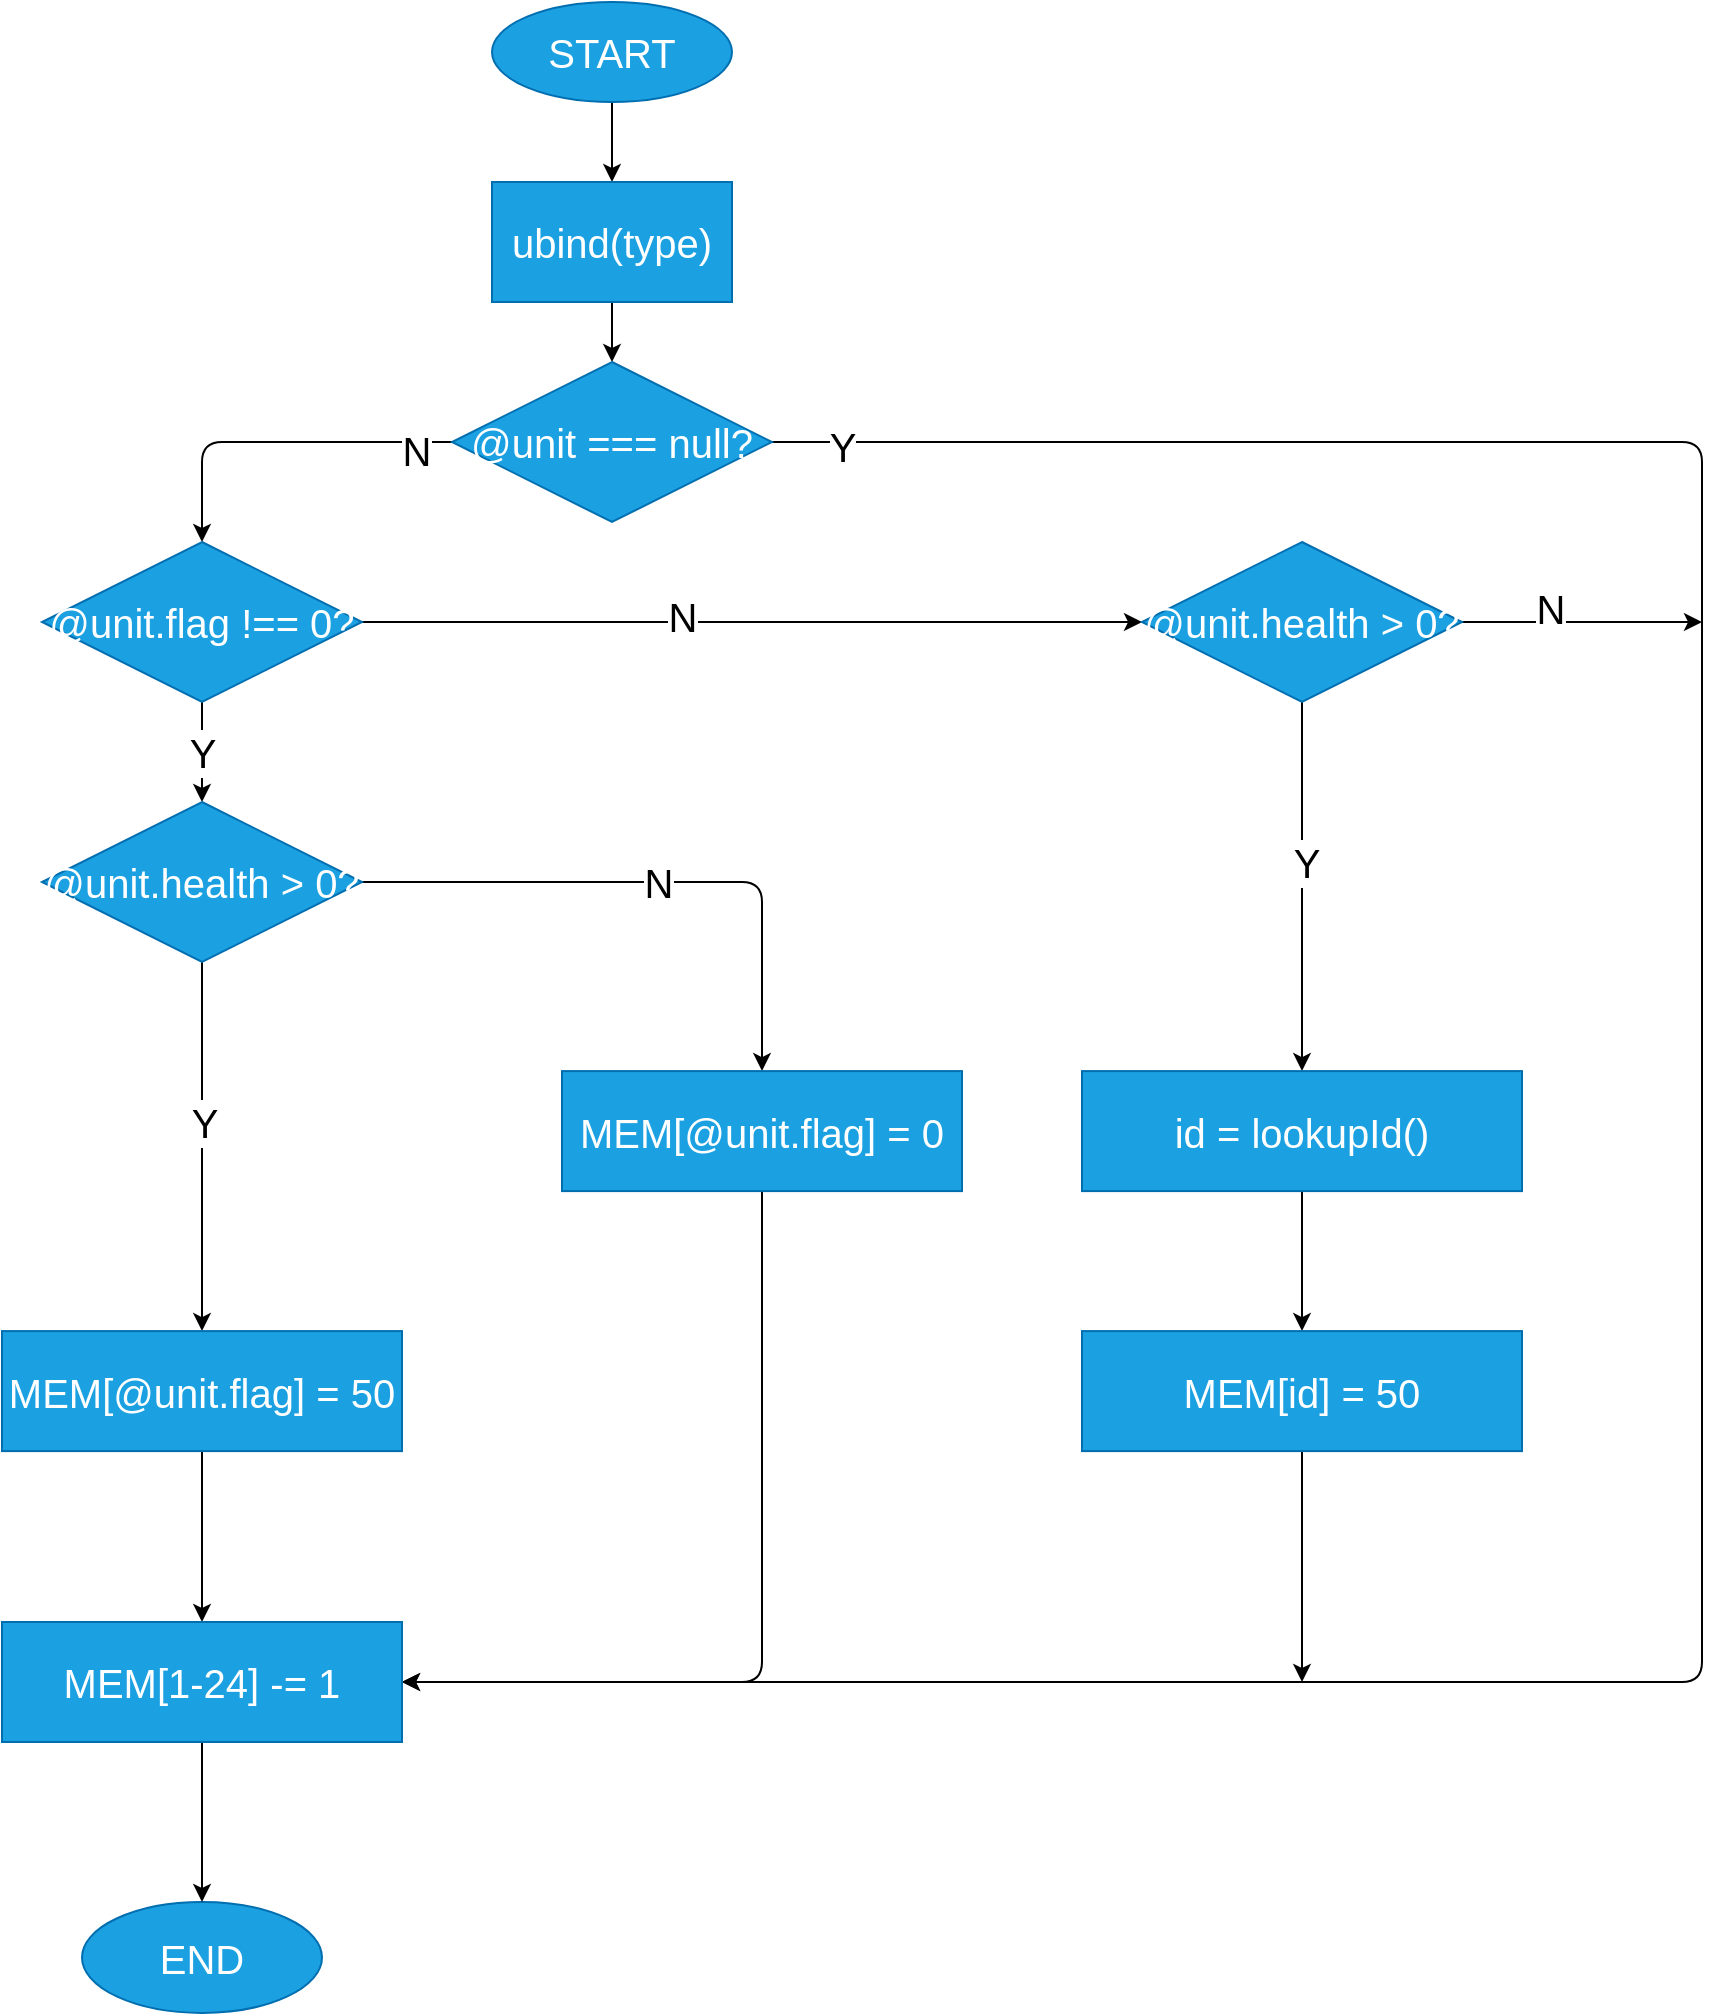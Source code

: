 <mxfile version="24.5.3" type="device">
  <diagram id="ngHgzNohu4jBSClF6x_Q" name="Page-1">
    <mxGraphModel dx="394" dy="580" grid="1" gridSize="10" guides="1" tooltips="1" connect="1" arrows="1" fold="1" page="0" pageScale="1" pageWidth="850" pageHeight="1100" math="0" shadow="0">
      <root>
        <mxCell id="0" />
        <mxCell id="1" parent="0" />
        <mxCell id="20" value="" style="edgeStyle=none;html=1;fontSize=20;" parent="1" source="18" target="19" edge="1">
          <mxGeometry relative="1" as="geometry" />
        </mxCell>
        <mxCell id="18" value="START" style="ellipse;whiteSpace=wrap;html=1;fontSize=20;fillColor=#1ba1e2;fontColor=#ffffff;strokeColor=#006EAF;" parent="1" vertex="1">
          <mxGeometry x="675" y="320" width="120" height="50" as="geometry" />
        </mxCell>
        <mxCell id="24" value="" style="edgeStyle=none;html=1;fontSize=20;" parent="1" source="19" target="23" edge="1">
          <mxGeometry relative="1" as="geometry" />
        </mxCell>
        <mxCell id="19" value="ubind(type)" style="whiteSpace=wrap;html=1;fontSize=20;fillColor=#1ba1e2;strokeColor=#006EAF;fontColor=#ffffff;" parent="1" vertex="1">
          <mxGeometry x="675" y="410" width="120" height="60" as="geometry" />
        </mxCell>
        <mxCell id="26" value="" style="edgeStyle=orthogonalEdgeStyle;html=1;fontSize=20;entryX=0.5;entryY=0;entryDx=0;entryDy=0;" parent="1" source="23" target="32" edge="1">
          <mxGeometry relative="1" as="geometry">
            <mxPoint x="735" y="670" as="targetPoint" />
          </mxGeometry>
        </mxCell>
        <mxCell id="75" value="N" style="edgeLabel;html=1;align=center;verticalAlign=middle;resizable=0;points=[];fontSize=20;" parent="26" vertex="1" connectable="0">
          <mxGeometry x="-0.789" y="4" relative="1" as="geometry">
            <mxPoint as="offset" />
          </mxGeometry>
        </mxCell>
        <mxCell id="29" value="" style="html=1;fontSize=20;edgeStyle=orthogonalEdgeStyle;entryX=1;entryY=0.5;entryDx=0;entryDy=0;" parent="1" source="23" target="57" edge="1">
          <mxGeometry relative="1" as="geometry">
            <Array as="points">
              <mxPoint x="1280" y="540" />
              <mxPoint x="1280" y="1160" />
            </Array>
            <mxPoint x="670" y="1120" as="targetPoint" />
          </mxGeometry>
        </mxCell>
        <mxCell id="77" value="Y" style="edgeLabel;html=1;align=center;verticalAlign=middle;resizable=0;points=[];fontSize=20;" parent="29" vertex="1" connectable="0">
          <mxGeometry x="-0.96" y="-2" relative="1" as="geometry">
            <mxPoint as="offset" />
          </mxGeometry>
        </mxCell>
        <mxCell id="23" value="@unit === null?" style="rhombus;whiteSpace=wrap;html=1;fontSize=20;fillColor=#1ba1e2;strokeColor=#006EAF;fontColor=#ffffff;" parent="1" vertex="1">
          <mxGeometry x="655" y="500" width="160" height="80" as="geometry" />
        </mxCell>
        <mxCell id="28" value="END" style="ellipse;whiteSpace=wrap;html=1;fontSize=20;fillColor=#1ba1e2;fontColor=#ffffff;strokeColor=#006EAF;" parent="1" vertex="1">
          <mxGeometry x="470" y="1270" width="120" height="55.45" as="geometry" />
        </mxCell>
        <mxCell id="35" value="Y" style="edgeStyle=orthogonalEdgeStyle;html=1;fontSize=20;entryX=0.5;entryY=0;entryDx=0;entryDy=0;" parent="1" source="32" target="37" edge="1">
          <mxGeometry relative="1" as="geometry">
            <mxPoint x="1030" y="640" as="targetPoint" />
          </mxGeometry>
        </mxCell>
        <mxCell id="47" value="" style="edgeStyle=orthogonalEdgeStyle;html=1;fontSize=20;entryX=0;entryY=0.5;entryDx=0;entryDy=0;" parent="1" source="32" target="49" edge="1">
          <mxGeometry relative="1" as="geometry">
            <mxPoint x="920" y="640" as="targetPoint" />
          </mxGeometry>
        </mxCell>
        <mxCell id="48" value="N" style="edgeLabel;html=1;align=center;verticalAlign=middle;resizable=0;points=[];fontSize=20;" parent="47" vertex="1" connectable="0">
          <mxGeometry x="-0.18" y="3" relative="1" as="geometry">
            <mxPoint as="offset" />
          </mxGeometry>
        </mxCell>
        <mxCell id="32" value="@unit.flag !== 0?" style="rhombus;whiteSpace=wrap;html=1;fontSize=20;fillColor=#1ba1e2;strokeColor=#006EAF;fontColor=#ffffff;" parent="1" vertex="1">
          <mxGeometry x="450" y="590" width="160" height="80" as="geometry" />
        </mxCell>
        <mxCell id="41" value="" style="edgeStyle=orthogonalEdgeStyle;html=1;fontSize=20;" parent="1" source="37" target="40" edge="1">
          <mxGeometry relative="1" as="geometry" />
        </mxCell>
        <mxCell id="43" value="Y" style="edgeLabel;html=1;align=center;verticalAlign=middle;resizable=0;points=[];fontSize=20;" parent="41" vertex="1" connectable="0">
          <mxGeometry x="-0.133" y="1" relative="1" as="geometry">
            <mxPoint as="offset" />
          </mxGeometry>
        </mxCell>
        <mxCell id="45" value="N" style="edgeStyle=orthogonalEdgeStyle;html=1;fontSize=20;" parent="1" source="37" target="44" edge="1">
          <mxGeometry relative="1" as="geometry" />
        </mxCell>
        <mxCell id="37" value="@unit.health &amp;gt; 0?" style="rhombus;whiteSpace=wrap;html=1;fontSize=20;fillColor=#1ba1e2;strokeColor=#006EAF;fontColor=#ffffff;" parent="1" vertex="1">
          <mxGeometry x="450" y="720" width="160" height="80" as="geometry" />
        </mxCell>
        <mxCell id="58" style="edgeStyle=orthogonalEdgeStyle;html=1;entryX=0.5;entryY=0;entryDx=0;entryDy=0;fontSize=20;" parent="1" source="40" target="57" edge="1">
          <mxGeometry relative="1" as="geometry" />
        </mxCell>
        <mxCell id="40" value="MEM[@unit.flag] = 50" style="whiteSpace=wrap;html=1;fontSize=20;fillColor=#1ba1e2;strokeColor=#006EAF;fontColor=#ffffff;" parent="1" vertex="1">
          <mxGeometry x="430" y="984.55" width="200" height="60" as="geometry" />
        </mxCell>
        <mxCell id="69" value="" style="edgeStyle=orthogonalEdgeStyle;html=1;fontSize=20;entryX=1;entryY=0.5;entryDx=0;entryDy=0;exitX=0.5;exitY=1;exitDx=0;exitDy=0;" parent="1" source="44" target="57" edge="1">
          <mxGeometry relative="1" as="geometry">
            <mxPoint x="810" y="1124.55" as="targetPoint" />
          </mxGeometry>
        </mxCell>
        <mxCell id="44" value="MEM[@unit.flag] = 0" style="whiteSpace=wrap;html=1;fontSize=20;fillColor=#1ba1e2;strokeColor=#006EAF;fontColor=#ffffff;" parent="1" vertex="1">
          <mxGeometry x="710" y="854.55" width="200" height="60" as="geometry" />
        </mxCell>
        <mxCell id="53" value="" style="edgeStyle=orthogonalEdgeStyle;html=1;fontSize=20;" parent="1" source="49" target="52" edge="1">
          <mxGeometry relative="1" as="geometry" />
        </mxCell>
        <mxCell id="54" value="Y" style="edgeLabel;html=1;align=center;verticalAlign=middle;resizable=0;points=[];fontSize=20;" parent="53" vertex="1" connectable="0">
          <mxGeometry x="-0.14" y="2" relative="1" as="geometry">
            <mxPoint as="offset" />
          </mxGeometry>
        </mxCell>
        <mxCell id="63" style="edgeStyle=orthogonalEdgeStyle;html=1;exitX=1;exitY=0.5;exitDx=0;exitDy=0;fontSize=20;" parent="1" source="49" edge="1">
          <mxGeometry relative="1" as="geometry">
            <mxPoint x="1280" y="630" as="targetPoint" />
          </mxGeometry>
        </mxCell>
        <mxCell id="65" value="N" style="edgeLabel;html=1;align=center;verticalAlign=middle;resizable=0;points=[];fontSize=20;" parent="63" vertex="1" connectable="0">
          <mxGeometry x="-0.276" y="7" relative="1" as="geometry">
            <mxPoint as="offset" />
          </mxGeometry>
        </mxCell>
        <mxCell id="49" value="@unit.health &amp;gt; 0?" style="rhombus;whiteSpace=wrap;html=1;fontSize=20;fillColor=#1ba1e2;strokeColor=#006EAF;fontColor=#ffffff;" parent="1" vertex="1">
          <mxGeometry x="1000" y="590" width="160" height="80" as="geometry" />
        </mxCell>
        <mxCell id="56" value="" style="edgeStyle=orthogonalEdgeStyle;html=1;fontSize=20;" parent="1" source="52" target="55" edge="1">
          <mxGeometry relative="1" as="geometry" />
        </mxCell>
        <mxCell id="52" value="id = lookupId()" style="whiteSpace=wrap;html=1;fontSize=20;fillColor=#1ba1e2;strokeColor=#006EAF;fontColor=#ffffff;" parent="1" vertex="1">
          <mxGeometry x="970" y="854.55" width="220" height="60" as="geometry" />
        </mxCell>
        <mxCell id="71" value="" style="edgeStyle=orthogonalEdgeStyle;html=1;fontSize=20;" parent="1" source="55" edge="1">
          <mxGeometry relative="1" as="geometry">
            <mxPoint x="1080" y="1160" as="targetPoint" />
          </mxGeometry>
        </mxCell>
        <mxCell id="55" value="MEM[id] = 50" style="whiteSpace=wrap;html=1;fontSize=20;fillColor=#1ba1e2;strokeColor=#006EAF;fontColor=#ffffff;" parent="1" vertex="1">
          <mxGeometry x="970" y="984.55" width="220" height="60" as="geometry" />
        </mxCell>
        <mxCell id="MzNi6fJVHSu-eDFgZJB--77" value="" style="edgeStyle=orthogonalEdgeStyle;rounded=0;orthogonalLoop=1;jettySize=auto;html=1;" edge="1" parent="1" source="57" target="28">
          <mxGeometry relative="1" as="geometry" />
        </mxCell>
        <mxCell id="57" value="MEM[1-24] -= 1" style="whiteSpace=wrap;html=1;fontSize=20;fillColor=#1ba1e2;strokeColor=#006EAF;fontColor=#ffffff;" parent="1" vertex="1">
          <mxGeometry x="430" y="1130" width="200" height="60" as="geometry" />
        </mxCell>
      </root>
    </mxGraphModel>
  </diagram>
</mxfile>
